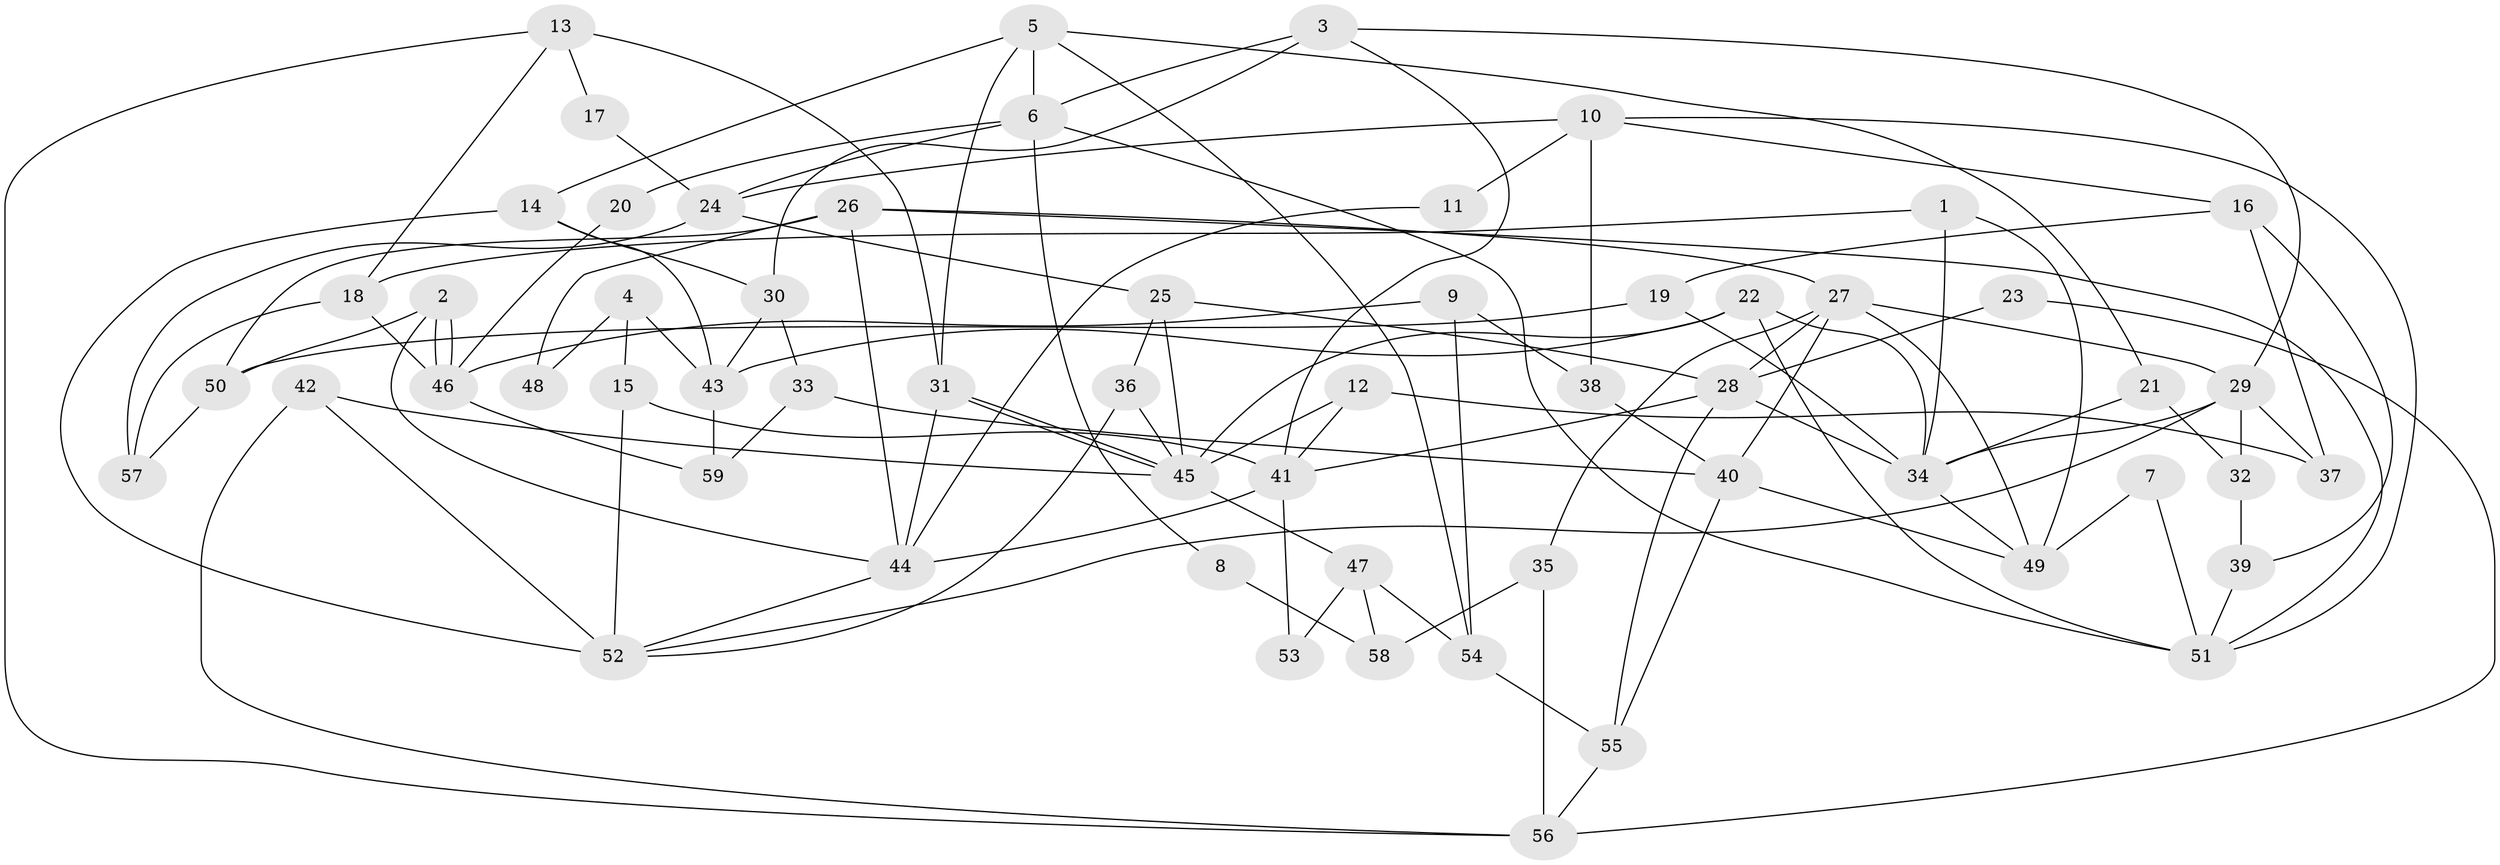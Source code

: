 // coarse degree distribution, {11: 0.06666666666666667, 9: 0.03333333333333333, 8: 0.03333333333333333, 3: 0.16666666666666666, 2: 0.23333333333333334, 5: 0.2, 6: 0.1, 4: 0.06666666666666667, 7: 0.06666666666666667, 10: 0.03333333333333333}
// Generated by graph-tools (version 1.1) at 2025/51/03/04/25 22:51:11]
// undirected, 59 vertices, 118 edges
graph export_dot {
  node [color=gray90,style=filled];
  1;
  2;
  3;
  4;
  5;
  6;
  7;
  8;
  9;
  10;
  11;
  12;
  13;
  14;
  15;
  16;
  17;
  18;
  19;
  20;
  21;
  22;
  23;
  24;
  25;
  26;
  27;
  28;
  29;
  30;
  31;
  32;
  33;
  34;
  35;
  36;
  37;
  38;
  39;
  40;
  41;
  42;
  43;
  44;
  45;
  46;
  47;
  48;
  49;
  50;
  51;
  52;
  53;
  54;
  55;
  56;
  57;
  58;
  59;
  1 -- 49;
  1 -- 34;
  1 -- 18;
  2 -- 46;
  2 -- 46;
  2 -- 44;
  2 -- 50;
  3 -- 6;
  3 -- 29;
  3 -- 30;
  3 -- 41;
  4 -- 15;
  4 -- 43;
  4 -- 48;
  5 -- 14;
  5 -- 6;
  5 -- 21;
  5 -- 31;
  5 -- 54;
  6 -- 51;
  6 -- 24;
  6 -- 8;
  6 -- 20;
  7 -- 49;
  7 -- 51;
  8 -- 58;
  9 -- 38;
  9 -- 46;
  9 -- 54;
  10 -- 24;
  10 -- 51;
  10 -- 11;
  10 -- 16;
  10 -- 38;
  11 -- 44;
  12 -- 45;
  12 -- 41;
  12 -- 37;
  13 -- 31;
  13 -- 56;
  13 -- 17;
  13 -- 18;
  14 -- 43;
  14 -- 30;
  14 -- 52;
  15 -- 52;
  15 -- 41;
  16 -- 19;
  16 -- 37;
  16 -- 39;
  17 -- 24;
  18 -- 46;
  18 -- 57;
  19 -- 34;
  19 -- 50;
  20 -- 46;
  21 -- 34;
  21 -- 32;
  22 -- 34;
  22 -- 45;
  22 -- 43;
  22 -- 51;
  23 -- 56;
  23 -- 28;
  24 -- 25;
  24 -- 57;
  25 -- 28;
  25 -- 45;
  25 -- 36;
  26 -- 44;
  26 -- 27;
  26 -- 48;
  26 -- 50;
  26 -- 51;
  27 -- 28;
  27 -- 29;
  27 -- 35;
  27 -- 40;
  27 -- 49;
  28 -- 41;
  28 -- 34;
  28 -- 55;
  29 -- 32;
  29 -- 37;
  29 -- 34;
  29 -- 52;
  30 -- 33;
  30 -- 43;
  31 -- 45;
  31 -- 45;
  31 -- 44;
  32 -- 39;
  33 -- 40;
  33 -- 59;
  34 -- 49;
  35 -- 56;
  35 -- 58;
  36 -- 52;
  36 -- 45;
  38 -- 40;
  39 -- 51;
  40 -- 55;
  40 -- 49;
  41 -- 44;
  41 -- 53;
  42 -- 45;
  42 -- 52;
  42 -- 56;
  43 -- 59;
  44 -- 52;
  45 -- 47;
  46 -- 59;
  47 -- 54;
  47 -- 53;
  47 -- 58;
  50 -- 57;
  54 -- 55;
  55 -- 56;
}
